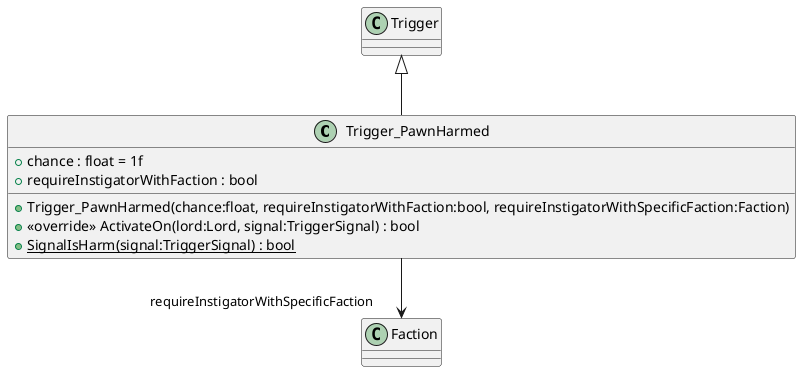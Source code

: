 @startuml
class Trigger_PawnHarmed {
    + chance : float = 1f
    + requireInstigatorWithFaction : bool
    + Trigger_PawnHarmed(chance:float, requireInstigatorWithFaction:bool, requireInstigatorWithSpecificFaction:Faction)
    + <<override>> ActivateOn(lord:Lord, signal:TriggerSignal) : bool
    + {static} SignalIsHarm(signal:TriggerSignal) : bool
}
Trigger <|-- Trigger_PawnHarmed
Trigger_PawnHarmed --> "requireInstigatorWithSpecificFaction" Faction
@enduml
